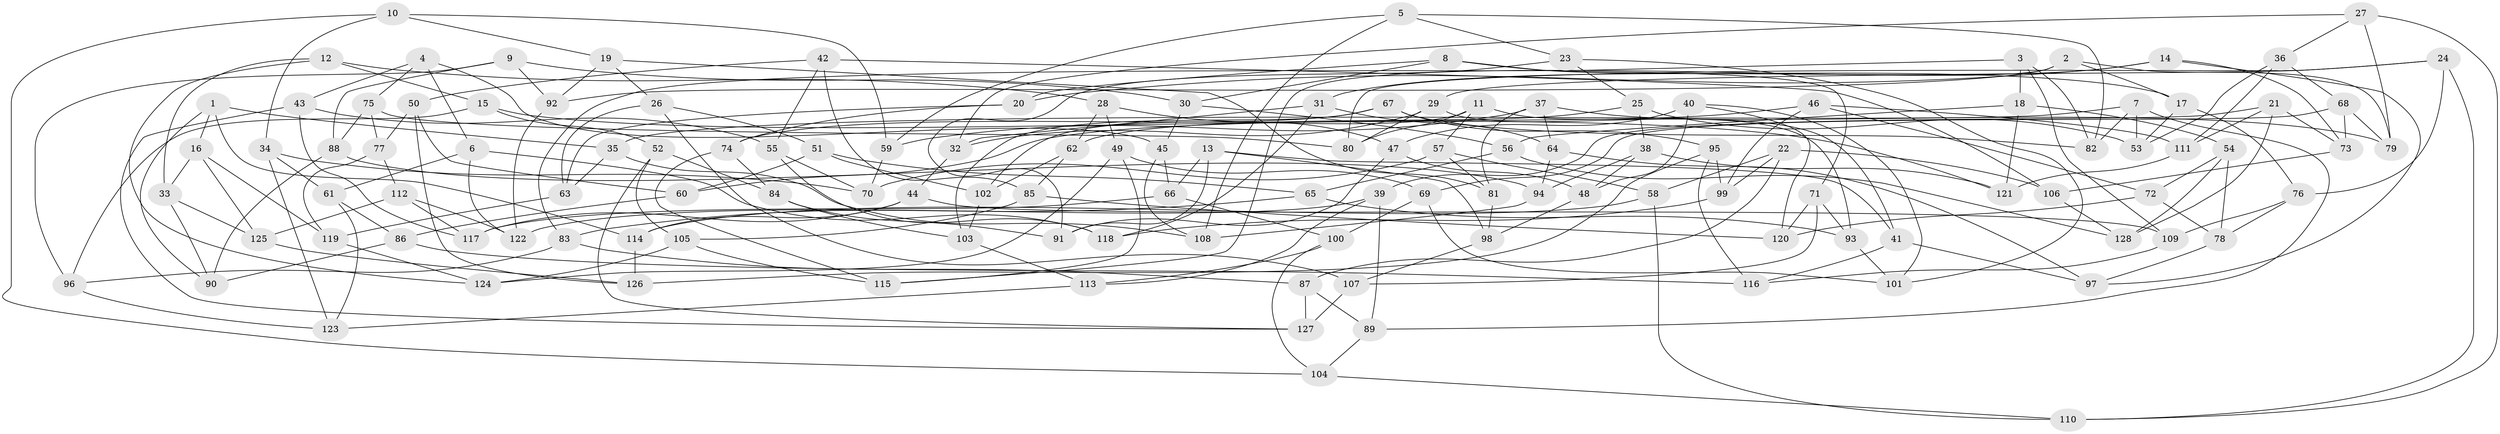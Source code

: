 // Generated by graph-tools (version 1.1) at 2025/50/03/09/25 03:50:51]
// undirected, 128 vertices, 256 edges
graph export_dot {
graph [start="1"]
  node [color=gray90,style=filled];
  1;
  2;
  3;
  4;
  5;
  6;
  7;
  8;
  9;
  10;
  11;
  12;
  13;
  14;
  15;
  16;
  17;
  18;
  19;
  20;
  21;
  22;
  23;
  24;
  25;
  26;
  27;
  28;
  29;
  30;
  31;
  32;
  33;
  34;
  35;
  36;
  37;
  38;
  39;
  40;
  41;
  42;
  43;
  44;
  45;
  46;
  47;
  48;
  49;
  50;
  51;
  52;
  53;
  54;
  55;
  56;
  57;
  58;
  59;
  60;
  61;
  62;
  63;
  64;
  65;
  66;
  67;
  68;
  69;
  70;
  71;
  72;
  73;
  74;
  75;
  76;
  77;
  78;
  79;
  80;
  81;
  82;
  83;
  84;
  85;
  86;
  87;
  88;
  89;
  90;
  91;
  92;
  93;
  94;
  95;
  96;
  97;
  98;
  99;
  100;
  101;
  102;
  103;
  104;
  105;
  106;
  107;
  108;
  109;
  110;
  111;
  112;
  113;
  114;
  115;
  116;
  117;
  118;
  119;
  120;
  121;
  122;
  123;
  124;
  125;
  126;
  127;
  128;
  1 -- 90;
  1 -- 35;
  1 -- 16;
  1 -- 114;
  2 -- 115;
  2 -- 79;
  2 -- 92;
  2 -- 17;
  3 -- 109;
  3 -- 83;
  3 -- 18;
  3 -- 82;
  4 -- 75;
  4 -- 6;
  4 -- 45;
  4 -- 43;
  5 -- 82;
  5 -- 23;
  5 -- 59;
  5 -- 108;
  6 -- 61;
  6 -- 118;
  6 -- 122;
  7 -- 35;
  7 -- 82;
  7 -- 89;
  7 -- 53;
  8 -- 17;
  8 -- 30;
  8 -- 20;
  8 -- 71;
  9 -- 96;
  9 -- 88;
  9 -- 30;
  9 -- 92;
  10 -- 59;
  10 -- 104;
  10 -- 19;
  10 -- 34;
  11 -- 41;
  11 -- 80;
  11 -- 57;
  11 -- 102;
  12 -- 124;
  12 -- 28;
  12 -- 33;
  12 -- 15;
  13 -- 98;
  13 -- 66;
  13 -- 91;
  13 -- 41;
  14 -- 31;
  14 -- 97;
  14 -- 20;
  14 -- 73;
  15 -- 52;
  15 -- 96;
  15 -- 121;
  16 -- 33;
  16 -- 125;
  16 -- 119;
  17 -- 76;
  17 -- 53;
  18 -- 56;
  18 -- 121;
  18 -- 54;
  19 -- 81;
  19 -- 26;
  19 -- 92;
  20 -- 63;
  20 -- 74;
  21 -- 39;
  21 -- 128;
  21 -- 73;
  21 -- 111;
  22 -- 99;
  22 -- 87;
  22 -- 106;
  22 -- 58;
  23 -- 101;
  23 -- 25;
  23 -- 91;
  24 -- 29;
  24 -- 80;
  24 -- 110;
  24 -- 76;
  25 -- 53;
  25 -- 62;
  25 -- 38;
  26 -- 51;
  26 -- 63;
  26 -- 107;
  27 -- 79;
  27 -- 36;
  27 -- 110;
  27 -- 32;
  28 -- 47;
  28 -- 49;
  28 -- 62;
  29 -- 80;
  29 -- 93;
  29 -- 32;
  30 -- 56;
  30 -- 45;
  31 -- 64;
  31 -- 118;
  31 -- 32;
  32 -- 44;
  33 -- 125;
  33 -- 90;
  34 -- 61;
  34 -- 70;
  34 -- 123;
  35 -- 108;
  35 -- 63;
  36 -- 68;
  36 -- 111;
  36 -- 53;
  37 -- 64;
  37 -- 81;
  37 -- 59;
  37 -- 79;
  38 -- 48;
  38 -- 121;
  38 -- 94;
  39 -- 89;
  39 -- 113;
  39 -- 122;
  40 -- 120;
  40 -- 47;
  40 -- 48;
  40 -- 101;
  41 -- 116;
  41 -- 97;
  42 -- 55;
  42 -- 50;
  42 -- 85;
  42 -- 106;
  43 -- 55;
  43 -- 127;
  43 -- 117;
  44 -- 117;
  44 -- 109;
  44 -- 114;
  45 -- 108;
  45 -- 66;
  46 -- 99;
  46 -- 60;
  46 -- 111;
  46 -- 72;
  47 -- 48;
  47 -- 91;
  48 -- 98;
  49 -- 124;
  49 -- 115;
  49 -- 69;
  50 -- 77;
  50 -- 126;
  50 -- 60;
  51 -- 102;
  51 -- 65;
  51 -- 60;
  52 -- 127;
  52 -- 84;
  52 -- 105;
  54 -- 128;
  54 -- 78;
  54 -- 72;
  55 -- 118;
  55 -- 70;
  56 -- 128;
  56 -- 65;
  57 -- 58;
  57 -- 70;
  57 -- 81;
  58 -- 110;
  58 -- 114;
  59 -- 70;
  60 -- 86;
  61 -- 123;
  61 -- 86;
  62 -- 85;
  62 -- 102;
  63 -- 119;
  64 -- 97;
  64 -- 94;
  65 -- 83;
  65 -- 93;
  66 -- 100;
  66 -- 117;
  67 -- 103;
  67 -- 95;
  67 -- 82;
  67 -- 74;
  68 -- 73;
  68 -- 69;
  68 -- 79;
  69 -- 101;
  69 -- 100;
  71 -- 93;
  71 -- 107;
  71 -- 120;
  72 -- 120;
  72 -- 78;
  73 -- 106;
  74 -- 115;
  74 -- 84;
  75 -- 77;
  75 -- 80;
  75 -- 88;
  76 -- 78;
  76 -- 109;
  77 -- 112;
  77 -- 119;
  78 -- 97;
  81 -- 98;
  83 -- 96;
  83 -- 87;
  84 -- 91;
  84 -- 103;
  85 -- 120;
  85 -- 105;
  86 -- 90;
  86 -- 116;
  87 -- 127;
  87 -- 89;
  88 -- 94;
  88 -- 90;
  89 -- 104;
  92 -- 122;
  93 -- 101;
  94 -- 108;
  95 -- 126;
  95 -- 116;
  95 -- 99;
  96 -- 123;
  98 -- 107;
  99 -- 118;
  100 -- 113;
  100 -- 104;
  102 -- 103;
  103 -- 113;
  104 -- 110;
  105 -- 115;
  105 -- 124;
  106 -- 128;
  107 -- 127;
  109 -- 116;
  111 -- 121;
  112 -- 122;
  112 -- 117;
  112 -- 125;
  113 -- 123;
  114 -- 126;
  119 -- 124;
  125 -- 126;
}
